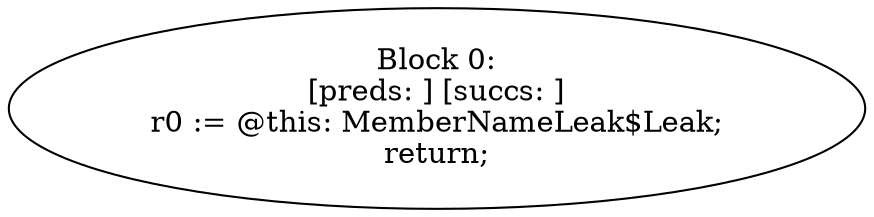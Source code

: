 digraph "unitGraph" {
    "Block 0:
[preds: ] [succs: ]
r0 := @this: MemberNameLeak$Leak;
return;
"
}
